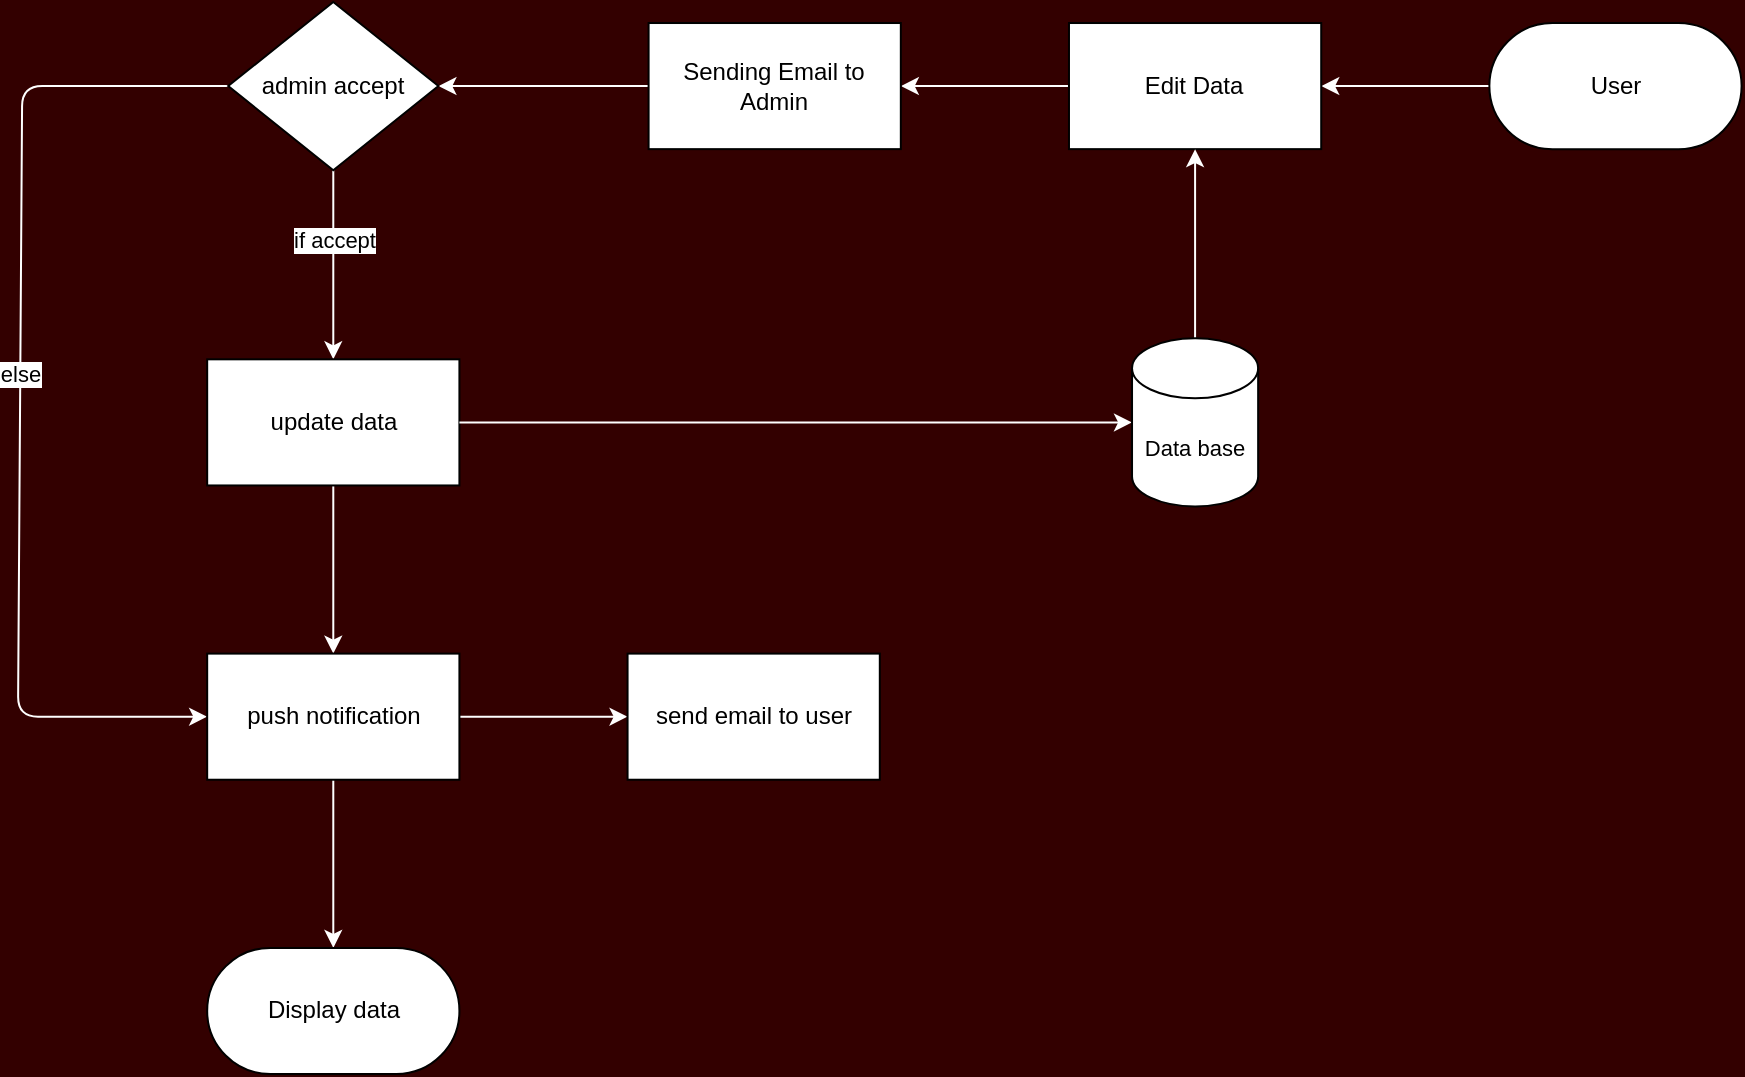 <mxfile>
    <diagram id="VmXnfk7Td9vwknXcLYPU" name="Page-1">
        <mxGraphModel dx="631" dy="513" grid="0" gridSize="10" guides="1" tooltips="1" connect="1" arrows="1" fold="1" page="1" pageScale="1" pageWidth="1200" pageHeight="1600" background="#330000" math="0" shadow="0">
            <root>
                <mxCell id="0"/>
                <mxCell id="1" parent="0"/>
                <mxCell id="28" value="" style="group;flipH=0;flipV=0;" parent="1" vertex="1" connectable="0">
                    <mxGeometry x="190" y="170" width="861.8" height="536" as="geometry"/>
                </mxCell>
                <mxCell id="6" value="" style="edgeStyle=none;html=1;strokeColor=#FFFFFF;" parent="28" source="4" target="5" edge="1">
                    <mxGeometry relative="1" as="geometry"/>
                </mxCell>
                <mxCell id="4" value="User" style="rounded=1;whiteSpace=wrap;html=1;arcSize=50;" parent="28" vertex="1">
                    <mxGeometry x="735.683" y="10.51" width="126.117" height="63.059" as="geometry"/>
                </mxCell>
                <mxCell id="8" value="" style="edgeStyle=none;shape=connector;rounded=1;html=1;strokeColor=#FFFFFF;align=center;verticalAlign=middle;fontFamily=Helvetica;fontSize=11;fontColor=default;labelBackgroundColor=default;endArrow=classic;" parent="28" source="5" target="7" edge="1">
                    <mxGeometry relative="1" as="geometry"/>
                </mxCell>
                <mxCell id="5" value="Edit Data" style="whiteSpace=wrap;html=1;rounded=1;arcSize=0;" parent="28" vertex="1">
                    <mxGeometry x="525.488" y="10.51" width="126.117" height="63.059" as="geometry"/>
                </mxCell>
                <mxCell id="10" value="" style="edgeStyle=none;shape=connector;rounded=1;html=1;strokeColor=#FFFFFF;align=center;verticalAlign=middle;fontFamily=Helvetica;fontSize=11;fontColor=default;labelBackgroundColor=default;endArrow=classic;" parent="28" source="7" target="9" edge="1">
                    <mxGeometry relative="1" as="geometry"/>
                </mxCell>
                <mxCell id="7" value="Sending Email to Admin" style="whiteSpace=wrap;html=1;rounded=1;arcSize=0;" parent="28" vertex="1">
                    <mxGeometry x="315.293" y="10.51" width="126.117" height="63.059" as="geometry"/>
                </mxCell>
                <mxCell id="12" value="" style="edgeStyle=none;shape=connector;rounded=1;html=1;strokeColor=#FFFFFF;align=center;verticalAlign=middle;fontFamily=Helvetica;fontSize=11;fontColor=default;labelBackgroundColor=default;endArrow=classic;" parent="28" source="9" target="11" edge="1">
                    <mxGeometry relative="1" as="geometry"/>
                </mxCell>
                <mxCell id="35" value="if accept" style="edgeLabel;html=1;align=center;verticalAlign=middle;resizable=0;points=[];fontFamily=Helvetica;fontSize=11;fontColor=default;labelBackgroundColor=default;" parent="12" vertex="1" connectable="0">
                    <mxGeometry x="-0.265" relative="1" as="geometry">
                        <mxPoint as="offset"/>
                    </mxGeometry>
                </mxCell>
                <mxCell id="22" style="edgeStyle=none;shape=connector;rounded=1;html=1;exitX=0;exitY=0.5;exitDx=0;exitDy=0;strokeColor=#FFFFFF;align=center;verticalAlign=middle;fontFamily=Helvetica;fontSize=11;fontColor=default;labelBackgroundColor=default;endArrow=classic;entryX=0;entryY=0.5;entryDx=0;entryDy=0;" parent="28" source="9" target="20" edge="1">
                    <mxGeometry relative="1" as="geometry">
                        <mxPoint x="-49.921" y="42.302" as="targetPoint"/>
                        <Array as="points">
                            <mxPoint x="2.102" y="42.039"/>
                            <mxPoint y="357.333"/>
                        </Array>
                    </mxGeometry>
                </mxCell>
                <mxCell id="29" value="else" style="edgeLabel;html=1;align=center;verticalAlign=middle;resizable=0;points=[];fontFamily=Helvetica;fontSize=11;fontColor=default;labelBackgroundColor=default;" parent="22" vertex="1" connectable="0">
                    <mxGeometry x="-0.039" relative="1" as="geometry">
                        <mxPoint as="offset"/>
                    </mxGeometry>
                </mxCell>
                <mxCell id="9" value="admin accept" style="rhombus;whiteSpace=wrap;html=1;rounded=1;arcSize=0;" parent="28" vertex="1">
                    <mxGeometry x="105.098" width="105.098" height="84.078" as="geometry"/>
                </mxCell>
                <mxCell id="21" value="" style="edgeStyle=none;shape=connector;rounded=1;html=1;strokeColor=#FFFFFF;align=center;verticalAlign=middle;fontFamily=Helvetica;fontSize=11;fontColor=default;labelBackgroundColor=default;endArrow=classic;" parent="28" source="11" target="20" edge="1">
                    <mxGeometry relative="1" as="geometry"/>
                </mxCell>
                <mxCell id="11" value="update data" style="whiteSpace=wrap;html=1;rounded=1;arcSize=0;" parent="28" vertex="1">
                    <mxGeometry x="94.588" y="178.667" width="126.117" height="63.059" as="geometry"/>
                </mxCell>
                <mxCell id="17" style="edgeStyle=none;shape=connector;rounded=1;html=1;exitX=1;exitY=0.5;exitDx=0;exitDy=0;entryX=0;entryY=0.5;entryDx=0;entryDy=0;strokeColor=#FFFFFF;align=center;verticalAlign=middle;fontFamily=Helvetica;fontSize=11;fontColor=default;labelBackgroundColor=default;endArrow=classic;entryPerimeter=0;" parent="28" source="11" target="16" edge="1">
                    <mxGeometry relative="1" as="geometry"/>
                </mxCell>
                <mxCell id="19" value="" style="edgeStyle=none;shape=connector;rounded=1;html=1;strokeColor=#FFFFFF;align=center;verticalAlign=middle;fontFamily=Helvetica;fontSize=11;fontColor=default;labelBackgroundColor=default;endArrow=classic;" parent="28" source="16" target="5" edge="1">
                    <mxGeometry relative="1" as="geometry"/>
                </mxCell>
                <mxCell id="16" value="Data base" style="shape=cylinder3;whiteSpace=wrap;html=1;boundedLbl=1;backgroundOutline=1;size=15;fontFamily=Helvetica;fontSize=11;labelBackgroundColor=default;" parent="28" vertex="1">
                    <mxGeometry x="557.017" y="168.157" width="63.059" height="84.078" as="geometry"/>
                </mxCell>
                <mxCell id="25" value="" style="edgeStyle=none;shape=connector;rounded=1;html=1;strokeColor=#FFFFFF;align=center;verticalAlign=middle;fontFamily=Helvetica;fontSize=11;fontColor=default;labelBackgroundColor=default;endArrow=classic;" parent="28" source="20" target="24" edge="1">
                    <mxGeometry relative="1" as="geometry"/>
                </mxCell>
                <mxCell id="27" value="" style="edgeStyle=none;shape=connector;rounded=1;html=1;strokeColor=#FFFFFF;align=center;verticalAlign=middle;fontFamily=Helvetica;fontSize=11;fontColor=default;labelBackgroundColor=default;endArrow=classic;" parent="28" source="20" target="26" edge="1">
                    <mxGeometry relative="1" as="geometry"/>
                </mxCell>
                <mxCell id="20" value="push notification" style="whiteSpace=wrap;html=1;rounded=1;arcSize=0;" parent="28" vertex="1">
                    <mxGeometry x="94.588" y="325.804" width="126.117" height="63.059" as="geometry"/>
                </mxCell>
                <mxCell id="24" value="send email to user" style="whiteSpace=wrap;html=1;rounded=1;arcSize=0;" parent="28" vertex="1">
                    <mxGeometry x="304.783" y="325.804" width="126.117" height="63.059" as="geometry"/>
                </mxCell>
                <mxCell id="26" value="Display data" style="whiteSpace=wrap;html=1;rounded=1;arcSize=50;" parent="28" vertex="1">
                    <mxGeometry x="94.588" y="472.941" width="126.117" height="63.059" as="geometry"/>
                </mxCell>
            </root>
        </mxGraphModel>
    </diagram>
</mxfile>